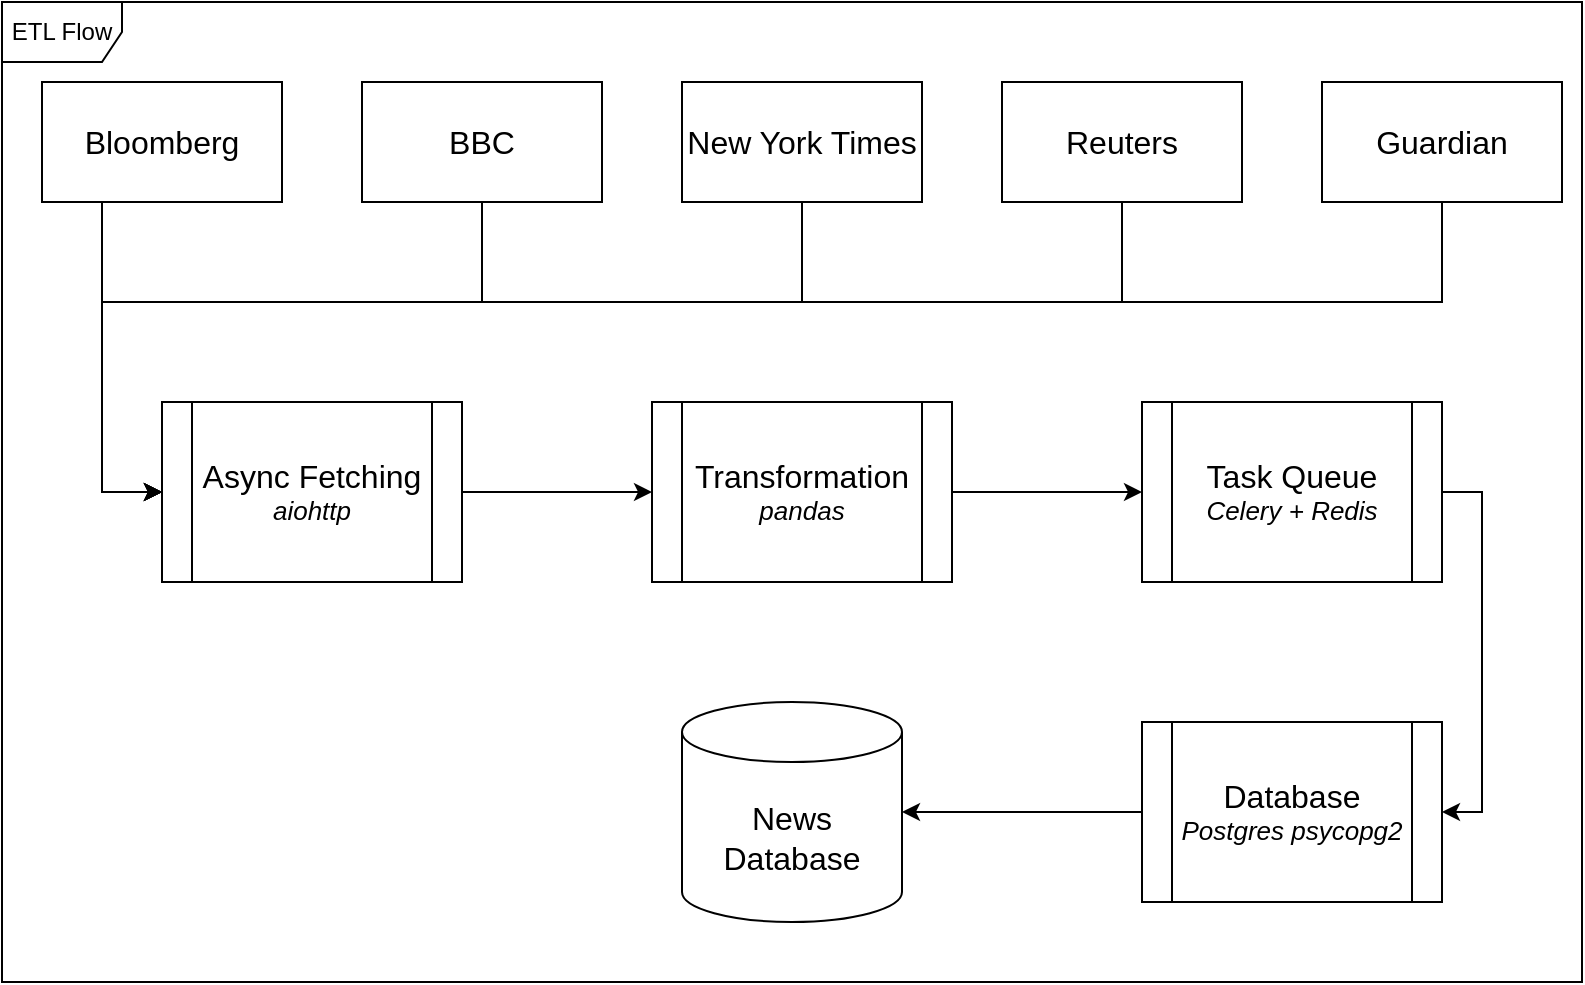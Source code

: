 <mxfile version="24.7.17">
  <diagram name="Page-1" id="c4acf3e9-155e-7222-9cf6-157b1a14988f">
    <mxGraphModel dx="1434" dy="820" grid="1" gridSize="10" guides="1" tooltips="1" connect="1" arrows="1" fold="1" page="1" pageScale="1" pageWidth="850" pageHeight="1100" background="none" math="0" shadow="0">
      <root>
        <mxCell id="0" />
        <mxCell id="1" parent="0" />
        <mxCell id="PkW1fspWSgTxLqBnO6iF-7" value="" style="group" vertex="1" connectable="0" parent="1">
          <mxGeometry x="60" y="80" width="760" height="60" as="geometry" />
        </mxCell>
        <mxCell id="PkW1fspWSgTxLqBnO6iF-1" value="&lt;font style=&quot;font-size: 16px;&quot;&gt;BBC&lt;/font&gt;" style="rounded=0;whiteSpace=wrap;html=1;" vertex="1" parent="PkW1fspWSgTxLqBnO6iF-7">
          <mxGeometry x="160" width="120" height="60" as="geometry" />
        </mxCell>
        <mxCell id="PkW1fspWSgTxLqBnO6iF-2" value="&lt;font style=&quot;font-size: 16px;&quot;&gt;New York Times&lt;/font&gt;" style="rounded=0;whiteSpace=wrap;html=1;" vertex="1" parent="PkW1fspWSgTxLqBnO6iF-7">
          <mxGeometry x="320" width="120" height="60" as="geometry" />
        </mxCell>
        <mxCell id="PkW1fspWSgTxLqBnO6iF-3" value="&lt;font style=&quot;font-size: 16px;&quot;&gt;Guardian&lt;/font&gt;" style="rounded=0;whiteSpace=wrap;html=1;" vertex="1" parent="PkW1fspWSgTxLqBnO6iF-7">
          <mxGeometry x="640" width="120" height="60" as="geometry" />
        </mxCell>
        <mxCell id="PkW1fspWSgTxLqBnO6iF-4" value="&lt;font style=&quot;font-size: 16px;&quot;&gt;Bloomberg&lt;/font&gt;" style="rounded=0;whiteSpace=wrap;html=1;" vertex="1" parent="PkW1fspWSgTxLqBnO6iF-7">
          <mxGeometry width="120" height="60" as="geometry" />
        </mxCell>
        <mxCell id="PkW1fspWSgTxLqBnO6iF-5" value="&lt;font style=&quot;font-size: 16px;&quot;&gt;Reuters&lt;/font&gt;" style="rounded=0;whiteSpace=wrap;html=1;" vertex="1" parent="PkW1fspWSgTxLqBnO6iF-7">
          <mxGeometry x="480" width="120" height="60" as="geometry" />
        </mxCell>
        <mxCell id="PkW1fspWSgTxLqBnO6iF-22" style="edgeStyle=orthogonalEdgeStyle;rounded=0;orthogonalLoop=1;jettySize=auto;html=1;entryX=0;entryY=0.5;entryDx=0;entryDy=0;" edge="1" parent="1" source="PkW1fspWSgTxLqBnO6iF-9" target="PkW1fspWSgTxLqBnO6iF-10">
          <mxGeometry relative="1" as="geometry" />
        </mxCell>
        <mxCell id="PkW1fspWSgTxLqBnO6iF-9" value="&lt;font style=&quot;font-size: 16px;&quot;&gt;Async Fetching&lt;/font&gt;&lt;div&gt;&lt;font size=&quot;1&quot; style=&quot;&quot;&gt;&lt;i style=&quot;font-size: 13px;&quot;&gt;aiohttp&lt;/i&gt;&lt;/font&gt;&lt;/div&gt;" style="shape=process;whiteSpace=wrap;html=1;backgroundOutline=1;rotation=0;" vertex="1" parent="1">
          <mxGeometry x="120" y="240" width="150" height="90" as="geometry" />
        </mxCell>
        <mxCell id="PkW1fspWSgTxLqBnO6iF-23" style="edgeStyle=orthogonalEdgeStyle;rounded=0;orthogonalLoop=1;jettySize=auto;html=1;entryX=0;entryY=0.5;entryDx=0;entryDy=0;" edge="1" parent="1" source="PkW1fspWSgTxLqBnO6iF-10" target="PkW1fspWSgTxLqBnO6iF-11">
          <mxGeometry relative="1" as="geometry" />
        </mxCell>
        <mxCell id="PkW1fspWSgTxLqBnO6iF-10" value="&lt;span style=&quot;font-size: 16px;&quot;&gt;Transformation&lt;/span&gt;&lt;div style=&quot;font-size: 13px;&quot;&gt;&lt;span style=&quot;&quot;&gt;&lt;i&gt;pandas&lt;/i&gt;&lt;/span&gt;&lt;/div&gt;" style="shape=process;whiteSpace=wrap;html=1;backgroundOutline=1;rotation=0;" vertex="1" parent="1">
          <mxGeometry x="365" y="240" width="150" height="90" as="geometry" />
        </mxCell>
        <mxCell id="PkW1fspWSgTxLqBnO6iF-24" style="edgeStyle=orthogonalEdgeStyle;rounded=0;orthogonalLoop=1;jettySize=auto;html=1;entryX=1;entryY=0.5;entryDx=0;entryDy=0;exitX=1;exitY=0.5;exitDx=0;exitDy=0;" edge="1" parent="1" source="PkW1fspWSgTxLqBnO6iF-11" target="PkW1fspWSgTxLqBnO6iF-12">
          <mxGeometry relative="1" as="geometry" />
        </mxCell>
        <mxCell id="PkW1fspWSgTxLqBnO6iF-11" value="&lt;span style=&quot;font-size: 16px;&quot;&gt;Task Queue&lt;/span&gt;&lt;div style=&quot;font-size: 13px;&quot;&gt;&lt;span style=&quot;&quot;&gt;&lt;i&gt;Celery + Redis&lt;/i&gt;&lt;/span&gt;&lt;/div&gt;" style="shape=process;whiteSpace=wrap;html=1;backgroundOutline=1;rotation=0;" vertex="1" parent="1">
          <mxGeometry x="610" y="240" width="150" height="90" as="geometry" />
        </mxCell>
        <mxCell id="PkW1fspWSgTxLqBnO6iF-12" value="&lt;span style=&quot;font-size: 16px;&quot;&gt;Database&lt;/span&gt;&lt;br&gt;&lt;div style=&quot;font-size: 13px;&quot;&gt;&lt;i&gt;Postgres psycopg2&lt;/i&gt;&lt;/div&gt;" style="shape=process;whiteSpace=wrap;html=1;backgroundOutline=1;rotation=0;" vertex="1" parent="1">
          <mxGeometry x="610" y="400" width="150" height="90" as="geometry" />
        </mxCell>
        <mxCell id="PkW1fspWSgTxLqBnO6iF-13" value="&lt;font style=&quot;font-size: 16px;&quot;&gt;News Database&lt;/font&gt;" style="shape=cylinder3;whiteSpace=wrap;html=1;boundedLbl=1;backgroundOutline=1;size=15;" vertex="1" parent="1">
          <mxGeometry x="380" y="390" width="110" height="110" as="geometry" />
        </mxCell>
        <mxCell id="PkW1fspWSgTxLqBnO6iF-14" value="ETL Flow" style="shape=umlFrame;whiteSpace=wrap;html=1;pointerEvents=0;movable=0;resizable=0;rotatable=0;deletable=0;editable=0;locked=1;connectable=0;" vertex="1" parent="1">
          <mxGeometry x="40" y="40" width="790" height="490" as="geometry" />
        </mxCell>
        <mxCell id="PkW1fspWSgTxLqBnO6iF-15" style="edgeStyle=orthogonalEdgeStyle;rounded=0;orthogonalLoop=1;jettySize=auto;html=1;exitX=0.25;exitY=1;exitDx=0;exitDy=0;entryX=0;entryY=0.5;entryDx=0;entryDy=0;" edge="1" parent="1" source="PkW1fspWSgTxLqBnO6iF-4" target="PkW1fspWSgTxLqBnO6iF-9">
          <mxGeometry relative="1" as="geometry" />
        </mxCell>
        <mxCell id="PkW1fspWSgTxLqBnO6iF-17" style="edgeStyle=orthogonalEdgeStyle;rounded=0;orthogonalLoop=1;jettySize=auto;html=1;entryX=0;entryY=0.5;entryDx=0;entryDy=0;" edge="1" parent="1" source="PkW1fspWSgTxLqBnO6iF-1" target="PkW1fspWSgTxLqBnO6iF-9">
          <mxGeometry relative="1" as="geometry">
            <mxPoint x="120" y="290" as="targetPoint" />
            <Array as="points">
              <mxPoint x="280" y="190" />
              <mxPoint x="90" y="190" />
              <mxPoint x="90" y="285" />
            </Array>
          </mxGeometry>
        </mxCell>
        <mxCell id="PkW1fspWSgTxLqBnO6iF-19" style="edgeStyle=orthogonalEdgeStyle;rounded=0;orthogonalLoop=1;jettySize=auto;html=1;entryX=0;entryY=0.5;entryDx=0;entryDy=0;" edge="1" parent="1" source="PkW1fspWSgTxLqBnO6iF-2" target="PkW1fspWSgTxLqBnO6iF-9">
          <mxGeometry relative="1" as="geometry">
            <Array as="points">
              <mxPoint x="440" y="190" />
              <mxPoint x="90" y="190" />
              <mxPoint x="90" y="285" />
            </Array>
          </mxGeometry>
        </mxCell>
        <mxCell id="PkW1fspWSgTxLqBnO6iF-20" style="edgeStyle=orthogonalEdgeStyle;rounded=0;orthogonalLoop=1;jettySize=auto;html=1;entryX=0;entryY=0.5;entryDx=0;entryDy=0;" edge="1" parent="1" source="PkW1fspWSgTxLqBnO6iF-5" target="PkW1fspWSgTxLqBnO6iF-9">
          <mxGeometry relative="1" as="geometry">
            <Array as="points">
              <mxPoint x="600" y="190" />
              <mxPoint x="90" y="190" />
              <mxPoint x="90" y="285" />
            </Array>
          </mxGeometry>
        </mxCell>
        <mxCell id="PkW1fspWSgTxLqBnO6iF-21" style="edgeStyle=orthogonalEdgeStyle;rounded=0;orthogonalLoop=1;jettySize=auto;html=1;entryX=0;entryY=0.5;entryDx=0;entryDy=0;" edge="1" parent="1" source="PkW1fspWSgTxLqBnO6iF-3" target="PkW1fspWSgTxLqBnO6iF-9">
          <mxGeometry relative="1" as="geometry">
            <Array as="points">
              <mxPoint x="760" y="190" />
              <mxPoint x="90" y="190" />
              <mxPoint x="90" y="285" />
            </Array>
          </mxGeometry>
        </mxCell>
        <mxCell id="PkW1fspWSgTxLqBnO6iF-25" style="edgeStyle=orthogonalEdgeStyle;rounded=0;orthogonalLoop=1;jettySize=auto;html=1;entryX=1;entryY=0.5;entryDx=0;entryDy=0;entryPerimeter=0;" edge="1" parent="1" source="PkW1fspWSgTxLqBnO6iF-12" target="PkW1fspWSgTxLqBnO6iF-13">
          <mxGeometry relative="1" as="geometry" />
        </mxCell>
      </root>
    </mxGraphModel>
  </diagram>
</mxfile>
